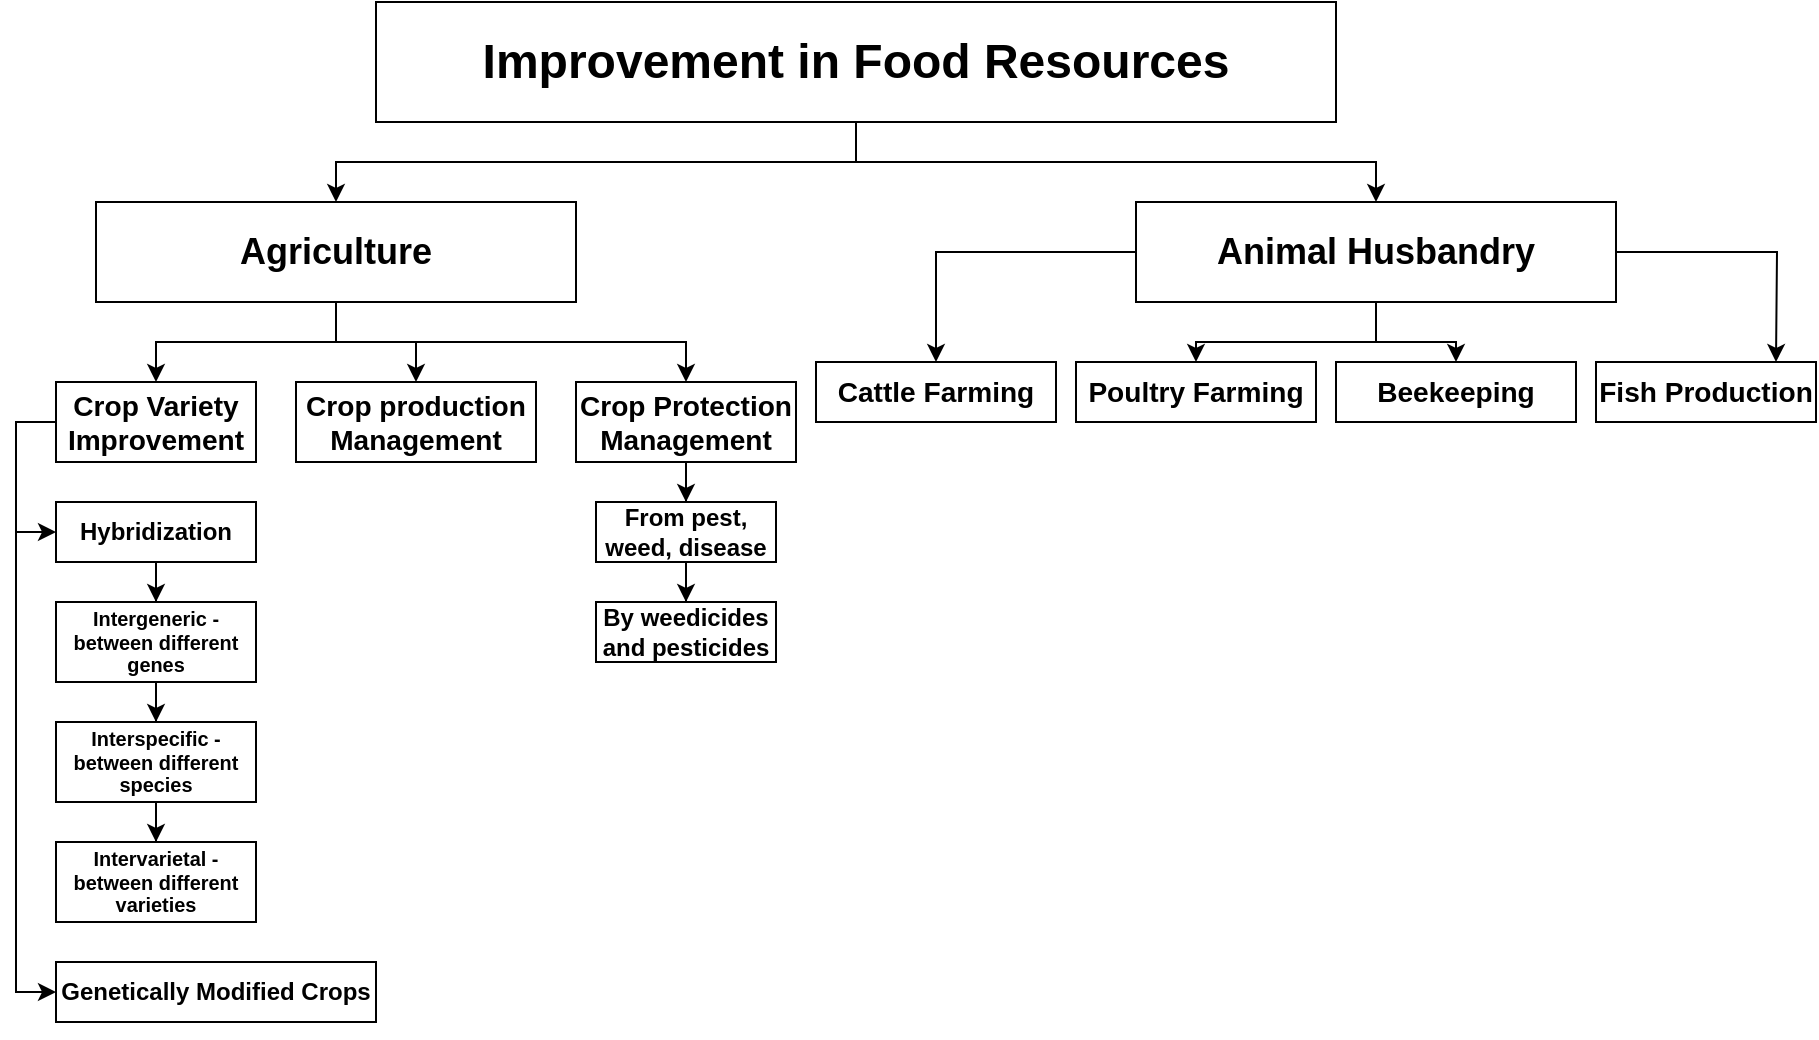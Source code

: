 <mxfile version="14.7.9" type="github">
  <diagram id="lKoHrc5MSymKsgjGN5dv" name="Page-1">
    <mxGraphModel dx="5549" dy="450" grid="1" gridSize="10" guides="1" tooltips="1" connect="1" arrows="1" fold="1" page="1" pageScale="1" pageWidth="4681" pageHeight="3300" math="0" shadow="0">
      <root>
        <mxCell id="0" />
        <mxCell id="1" parent="0" />
        <mxCell id="k62wVjFiB16d4o9aMP6C-8" style="edgeStyle=orthogonalEdgeStyle;rounded=0;orthogonalLoop=1;jettySize=auto;html=1;entryX=0.5;entryY=0;entryDx=0;entryDy=0;" parent="1" source="k62wVjFiB16d4o9aMP6C-5" target="k62wVjFiB16d4o9aMP6C-6" edge="1">
          <mxGeometry relative="1" as="geometry" />
        </mxCell>
        <mxCell id="k62wVjFiB16d4o9aMP6C-9" style="edgeStyle=orthogonalEdgeStyle;rounded=0;orthogonalLoop=1;jettySize=auto;html=1;entryX=0.5;entryY=0;entryDx=0;entryDy=0;" parent="1" source="k62wVjFiB16d4o9aMP6C-5" target="k62wVjFiB16d4o9aMP6C-7" edge="1">
          <mxGeometry relative="1" as="geometry" />
        </mxCell>
        <mxCell id="k62wVjFiB16d4o9aMP6C-5" value="&lt;h1&gt;Improvement in Food Resources&lt;/h1&gt;" style="rounded=0;whiteSpace=wrap;html=1;" parent="1" vertex="1">
          <mxGeometry x="180" y="40" width="480" height="60" as="geometry" />
        </mxCell>
        <mxCell id="k62wVjFiB16d4o9aMP6C-13" style="edgeStyle=orthogonalEdgeStyle;rounded=0;orthogonalLoop=1;jettySize=auto;html=1;exitX=0.5;exitY=1;exitDx=0;exitDy=0;" parent="1" source="k62wVjFiB16d4o9aMP6C-6" target="k62wVjFiB16d4o9aMP6C-10" edge="1">
          <mxGeometry relative="1" as="geometry" />
        </mxCell>
        <mxCell id="k62wVjFiB16d4o9aMP6C-14" style="edgeStyle=orthogonalEdgeStyle;rounded=0;orthogonalLoop=1;jettySize=auto;html=1;entryX=0.5;entryY=0;entryDx=0;entryDy=0;" parent="1" source="k62wVjFiB16d4o9aMP6C-6" target="k62wVjFiB16d4o9aMP6C-12" edge="1">
          <mxGeometry relative="1" as="geometry" />
        </mxCell>
        <mxCell id="k62wVjFiB16d4o9aMP6C-15" style="edgeStyle=orthogonalEdgeStyle;rounded=0;orthogonalLoop=1;jettySize=auto;html=1;entryX=0.5;entryY=0;entryDx=0;entryDy=0;" parent="1" source="k62wVjFiB16d4o9aMP6C-6" target="k62wVjFiB16d4o9aMP6C-11" edge="1">
          <mxGeometry relative="1" as="geometry" />
        </mxCell>
        <mxCell id="k62wVjFiB16d4o9aMP6C-6" value="&lt;h2&gt;Agriculture&lt;/h2&gt;" style="rounded=0;whiteSpace=wrap;html=1;" parent="1" vertex="1">
          <mxGeometry x="40" y="140" width="240" height="50" as="geometry" />
        </mxCell>
        <mxCell id="k62wVjFiB16d4o9aMP6C-20" style="edgeStyle=orthogonalEdgeStyle;rounded=0;orthogonalLoop=1;jettySize=auto;html=1;entryX=0.5;entryY=0;entryDx=0;entryDy=0;" parent="1" source="k62wVjFiB16d4o9aMP6C-7" target="k62wVjFiB16d4o9aMP6C-16" edge="1">
          <mxGeometry relative="1" as="geometry" />
        </mxCell>
        <mxCell id="k62wVjFiB16d4o9aMP6C-21" style="edgeStyle=orthogonalEdgeStyle;rounded=0;orthogonalLoop=1;jettySize=auto;html=1;entryX=0.5;entryY=0;entryDx=0;entryDy=0;" parent="1" source="k62wVjFiB16d4o9aMP6C-7" target="k62wVjFiB16d4o9aMP6C-17" edge="1">
          <mxGeometry relative="1" as="geometry" />
        </mxCell>
        <mxCell id="k62wVjFiB16d4o9aMP6C-22" style="edgeStyle=orthogonalEdgeStyle;rounded=0;orthogonalLoop=1;jettySize=auto;html=1;entryX=0.5;entryY=0;entryDx=0;entryDy=0;" parent="1" source="k62wVjFiB16d4o9aMP6C-7" target="k62wVjFiB16d4o9aMP6C-18" edge="1">
          <mxGeometry relative="1" as="geometry" />
        </mxCell>
        <mxCell id="k62wVjFiB16d4o9aMP6C-7" value="&lt;h2&gt;Animal Husbandry&lt;/h2&gt;" style="rounded=0;whiteSpace=wrap;html=1;" parent="1" vertex="1">
          <mxGeometry x="560" y="140" width="240" height="50" as="geometry" />
        </mxCell>
        <mxCell id="k62wVjFiB16d4o9aMP6C-28" style="edgeStyle=orthogonalEdgeStyle;rounded=0;orthogonalLoop=1;jettySize=auto;html=1;exitX=0;exitY=0.5;exitDx=0;exitDy=0;entryX=0;entryY=0.5;entryDx=0;entryDy=0;" parent="1" source="k62wVjFiB16d4o9aMP6C-10" target="k62wVjFiB16d4o9aMP6C-26" edge="1">
          <mxGeometry relative="1" as="geometry" />
        </mxCell>
        <mxCell id="k62wVjFiB16d4o9aMP6C-29" style="edgeStyle=orthogonalEdgeStyle;rounded=0;orthogonalLoop=1;jettySize=auto;html=1;exitX=0;exitY=0.5;exitDx=0;exitDy=0;entryX=0;entryY=0.5;entryDx=0;entryDy=0;" parent="1" source="k62wVjFiB16d4o9aMP6C-10" target="k62wVjFiB16d4o9aMP6C-27" edge="1">
          <mxGeometry relative="1" as="geometry" />
        </mxCell>
        <mxCell id="k62wVjFiB16d4o9aMP6C-10" value="&lt;h3&gt;Crop Variety Improvement&lt;/h3&gt;" style="rounded=0;whiteSpace=wrap;html=1;" parent="1" vertex="1">
          <mxGeometry x="20" y="230" width="100" height="40" as="geometry" />
        </mxCell>
        <mxCell id="k62wVjFiB16d4o9aMP6C-11" value="&lt;h3&gt;Crop production Management&lt;/h3&gt;" style="rounded=0;whiteSpace=wrap;html=1;" parent="1" vertex="1">
          <mxGeometry x="140" y="230" width="120" height="40" as="geometry" />
        </mxCell>
        <mxCell id="M5c5dAhxw1YWjsHR_SRw-4" value="" style="edgeStyle=orthogonalEdgeStyle;rounded=0;orthogonalLoop=1;jettySize=auto;html=1;" edge="1" parent="1" source="k62wVjFiB16d4o9aMP6C-12" target="M5c5dAhxw1YWjsHR_SRw-1">
          <mxGeometry relative="1" as="geometry" />
        </mxCell>
        <mxCell id="k62wVjFiB16d4o9aMP6C-12" value="&lt;h3&gt;Crop Protection Management&lt;/h3&gt;" style="rounded=0;whiteSpace=wrap;html=1;" parent="1" vertex="1">
          <mxGeometry x="280" y="230" width="110" height="40" as="geometry" />
        </mxCell>
        <mxCell id="k62wVjFiB16d4o9aMP6C-16" value="&lt;h3&gt;Cattle Farming&lt;/h3&gt;" style="rounded=0;whiteSpace=wrap;html=1;" parent="1" vertex="1">
          <mxGeometry x="400" y="220" width="120" height="30" as="geometry" />
        </mxCell>
        <mxCell id="k62wVjFiB16d4o9aMP6C-17" value="&lt;h3&gt;Poultry Farming&lt;/h3&gt;" style="rounded=0;whiteSpace=wrap;html=1;" parent="1" vertex="1">
          <mxGeometry x="530" y="220" width="120" height="30" as="geometry" />
        </mxCell>
        <mxCell id="k62wVjFiB16d4o9aMP6C-18" value="&lt;h3&gt;Beekeeping&lt;/h3&gt;" style="rounded=0;whiteSpace=wrap;html=1;" parent="1" vertex="1">
          <mxGeometry x="660" y="220" width="120" height="30" as="geometry" />
        </mxCell>
        <mxCell id="k62wVjFiB16d4o9aMP6C-19" value="&lt;h3&gt;Fish Production&lt;/h3&gt;" style="rounded=0;whiteSpace=wrap;html=1;" parent="1" vertex="1">
          <mxGeometry x="790" y="220" width="110" height="30" as="geometry" />
        </mxCell>
        <mxCell id="k62wVjFiB16d4o9aMP6C-25" style="edgeStyle=orthogonalEdgeStyle;rounded=0;orthogonalLoop=1;jettySize=auto;html=1;entryX=0.5;entryY=0;entryDx=0;entryDy=0;exitX=1;exitY=0.5;exitDx=0;exitDy=0;" parent="1" source="k62wVjFiB16d4o9aMP6C-7" edge="1">
          <mxGeometry relative="1" as="geometry">
            <mxPoint x="980" y="165" as="sourcePoint" />
            <mxPoint x="880" y="220" as="targetPoint" />
          </mxGeometry>
        </mxCell>
        <mxCell id="CCRM8Cbb4xVDo7kMdgdi-2" style="edgeStyle=orthogonalEdgeStyle;rounded=0;orthogonalLoop=1;jettySize=auto;html=1;entryX=0.5;entryY=0;entryDx=0;entryDy=0;" parent="1" source="k62wVjFiB16d4o9aMP6C-26" target="CCRM8Cbb4xVDo7kMdgdi-1" edge="1">
          <mxGeometry relative="1" as="geometry" />
        </mxCell>
        <mxCell id="k62wVjFiB16d4o9aMP6C-26" value="&lt;h4&gt;Hybridization&lt;/h4&gt;" style="rounded=0;whiteSpace=wrap;html=1;" parent="1" vertex="1">
          <mxGeometry x="20" y="290" width="100" height="30" as="geometry" />
        </mxCell>
        <mxCell id="k62wVjFiB16d4o9aMP6C-27" value="&lt;h4&gt;Genetically Modified Crops&lt;/h4&gt;" style="rounded=0;whiteSpace=wrap;html=1;" parent="1" vertex="1">
          <mxGeometry x="20" y="520" width="160" height="30" as="geometry" />
        </mxCell>
        <mxCell id="CCRM8Cbb4xVDo7kMdgdi-4" style="edgeStyle=orthogonalEdgeStyle;rounded=0;orthogonalLoop=1;jettySize=auto;html=1;" parent="1" source="CCRM8Cbb4xVDo7kMdgdi-1" target="CCRM8Cbb4xVDo7kMdgdi-3" edge="1">
          <mxGeometry relative="1" as="geometry" />
        </mxCell>
        <mxCell id="CCRM8Cbb4xVDo7kMdgdi-1" value="&lt;h5&gt;Intergeneric - between different genes&lt;/h5&gt;" style="rounded=0;whiteSpace=wrap;html=1;" parent="1" vertex="1">
          <mxGeometry x="20" y="340" width="100" height="40" as="geometry" />
        </mxCell>
        <mxCell id="CCRM8Cbb4xVDo7kMdgdi-6" style="edgeStyle=orthogonalEdgeStyle;rounded=0;orthogonalLoop=1;jettySize=auto;html=1;entryX=0.5;entryY=0;entryDx=0;entryDy=0;" parent="1" source="CCRM8Cbb4xVDo7kMdgdi-3" target="CCRM8Cbb4xVDo7kMdgdi-5" edge="1">
          <mxGeometry relative="1" as="geometry" />
        </mxCell>
        <mxCell id="CCRM8Cbb4xVDo7kMdgdi-3" value="&lt;h5&gt;Interspecific - between different species&lt;/h5&gt;" style="rounded=0;whiteSpace=wrap;html=1;" parent="1" vertex="1">
          <mxGeometry x="20" y="400" width="100" height="40" as="geometry" />
        </mxCell>
        <mxCell id="CCRM8Cbb4xVDo7kMdgdi-5" value="&lt;h5&gt;Intervarietal - between different varieties&lt;/h5&gt;" style="rounded=0;whiteSpace=wrap;html=1;" parent="1" vertex="1">
          <mxGeometry x="20" y="460" width="100" height="40" as="geometry" />
        </mxCell>
        <mxCell id="M5c5dAhxw1YWjsHR_SRw-6" style="edgeStyle=orthogonalEdgeStyle;rounded=0;orthogonalLoop=1;jettySize=auto;html=1;" edge="1" parent="1" source="M5c5dAhxw1YWjsHR_SRw-1" target="M5c5dAhxw1YWjsHR_SRw-5">
          <mxGeometry relative="1" as="geometry" />
        </mxCell>
        <mxCell id="M5c5dAhxw1YWjsHR_SRw-1" value="&lt;h4&gt;From pest, weed, disease&lt;/h4&gt;" style="rounded=0;whiteSpace=wrap;html=1;" vertex="1" parent="1">
          <mxGeometry x="290" y="290" width="90" height="30" as="geometry" />
        </mxCell>
        <mxCell id="M5c5dAhxw1YWjsHR_SRw-5" value="&lt;h4&gt;By weedicides and pesticides&lt;/h4&gt;" style="rounded=0;whiteSpace=wrap;html=1;" vertex="1" parent="1">
          <mxGeometry x="290" y="340" width="90" height="30" as="geometry" />
        </mxCell>
      </root>
    </mxGraphModel>
  </diagram>
</mxfile>
